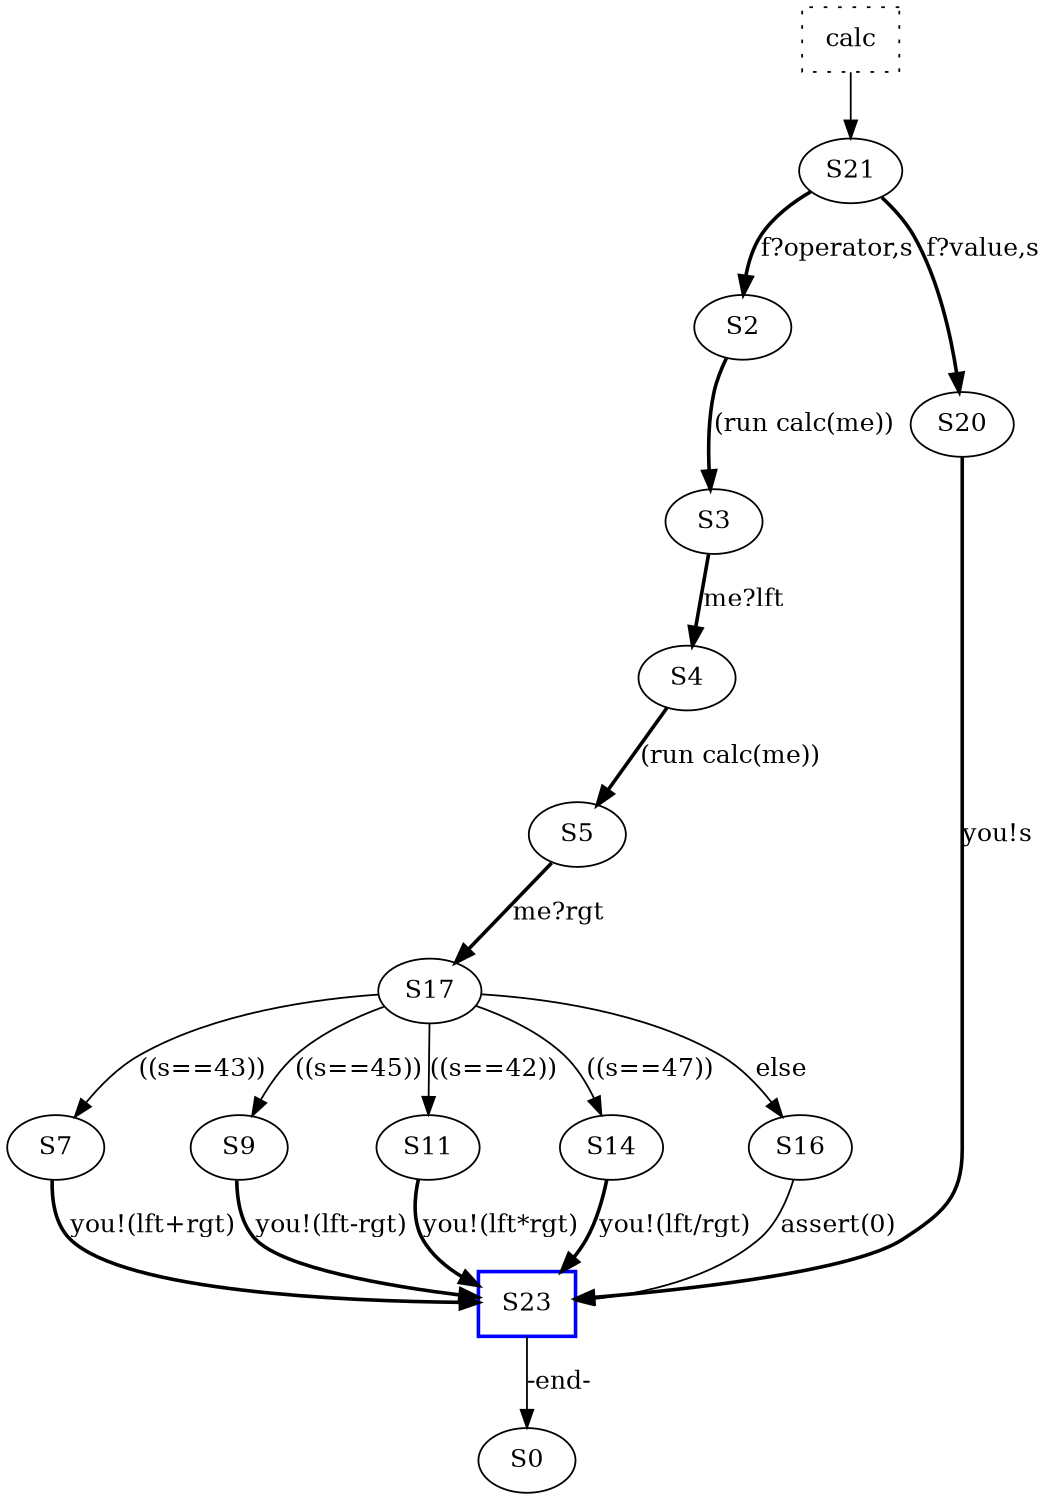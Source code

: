 digraph p_calc {
size="8,10";
  GT [shape=box,style=dotted,label="calc"];
  GT -> S21;
	S21 -> S2  [color=black,style=bold,label="f?operator,s"];
	S21 -> S20  [color=black,style=bold,label="f?value,s"];
	S2 -> S3  [color=black,style=bold,label="(run calc(me))"];
	S3 -> S4  [color=black,style=bold,label="me?lft"];
	S4 -> S5  [color=black,style=bold,label="(run calc(me))"];
	S5 -> S17  [color=black,style=bold,label="me?rgt"];
	S17 -> S7  [color=black,style=solid,label="((s==43))"];
	S17 -> S9  [color=black,style=solid,label="((s==45))"];
	S17 -> S11  [color=black,style=solid,label="((s==42))"];
	S17 -> S14  [color=black,style=solid,label="((s==47))"];
	S17 -> S16  [color=black,style=solid,label="else"];
	S7 -> S23  [color=black,style=bold,label="you!(lft+rgt)"];
	S23 -> S0  [color=black,style=solid,label="-end-"];
  S23 [color=blue,style=bold,shape=box];
	S9 -> S23  [color=black,style=bold,label="you!(lft-rgt)"];
	S11 -> S23  [color=black,style=bold,label="you!(lft*rgt)"];
	S14 -> S23  [color=black,style=bold,label="you!(lft/rgt)"];
	S16 -> S23  [color=black,style=solid,label="assert(0)"];
	S20 -> S23  [color=black,style=bold,label="you!s"];
}
digraph init {
size="8,10";
  GT [shape=box,style=dotted,label="init"];
  GT -> S1;
	S1 -> S2  [color=black,style=bold,label="f!operator,43"];
	S2 -> S3  [color=black,style=bold,label="f!operator,47"];
	S3 -> S4  [color=black,style=bold,label="f!value,84"];
	S4 -> S5  [color=black,style=bold,label="f!value,2"];
	S5 -> S6  [color=black,style=bold,label="f!operator,45"];
	S6 -> S7  [color=black,style=bold,label="f!value,36"];
	S7 -> S8  [color=black,style=bold,label="f!operator,42"];
	S8 -> S9  [color=black,style=bold,label="f!value,3"];
	S9 -> S10  [color=black,style=bold,label="f!value,4"];
	S10 -> S11  [color=black,style=bold,label="(run calc(me))"];
	S11 -> S12  [color=black,style=bold,label="me?result"];
	S12 -> S13  [color=black,style=solid,label="printf('result: %d ',result)"];
	S13 -> S0  [color=black,style=solid,label="-end-"];
  S13 [color=blue,style=bold,shape=box];
}
